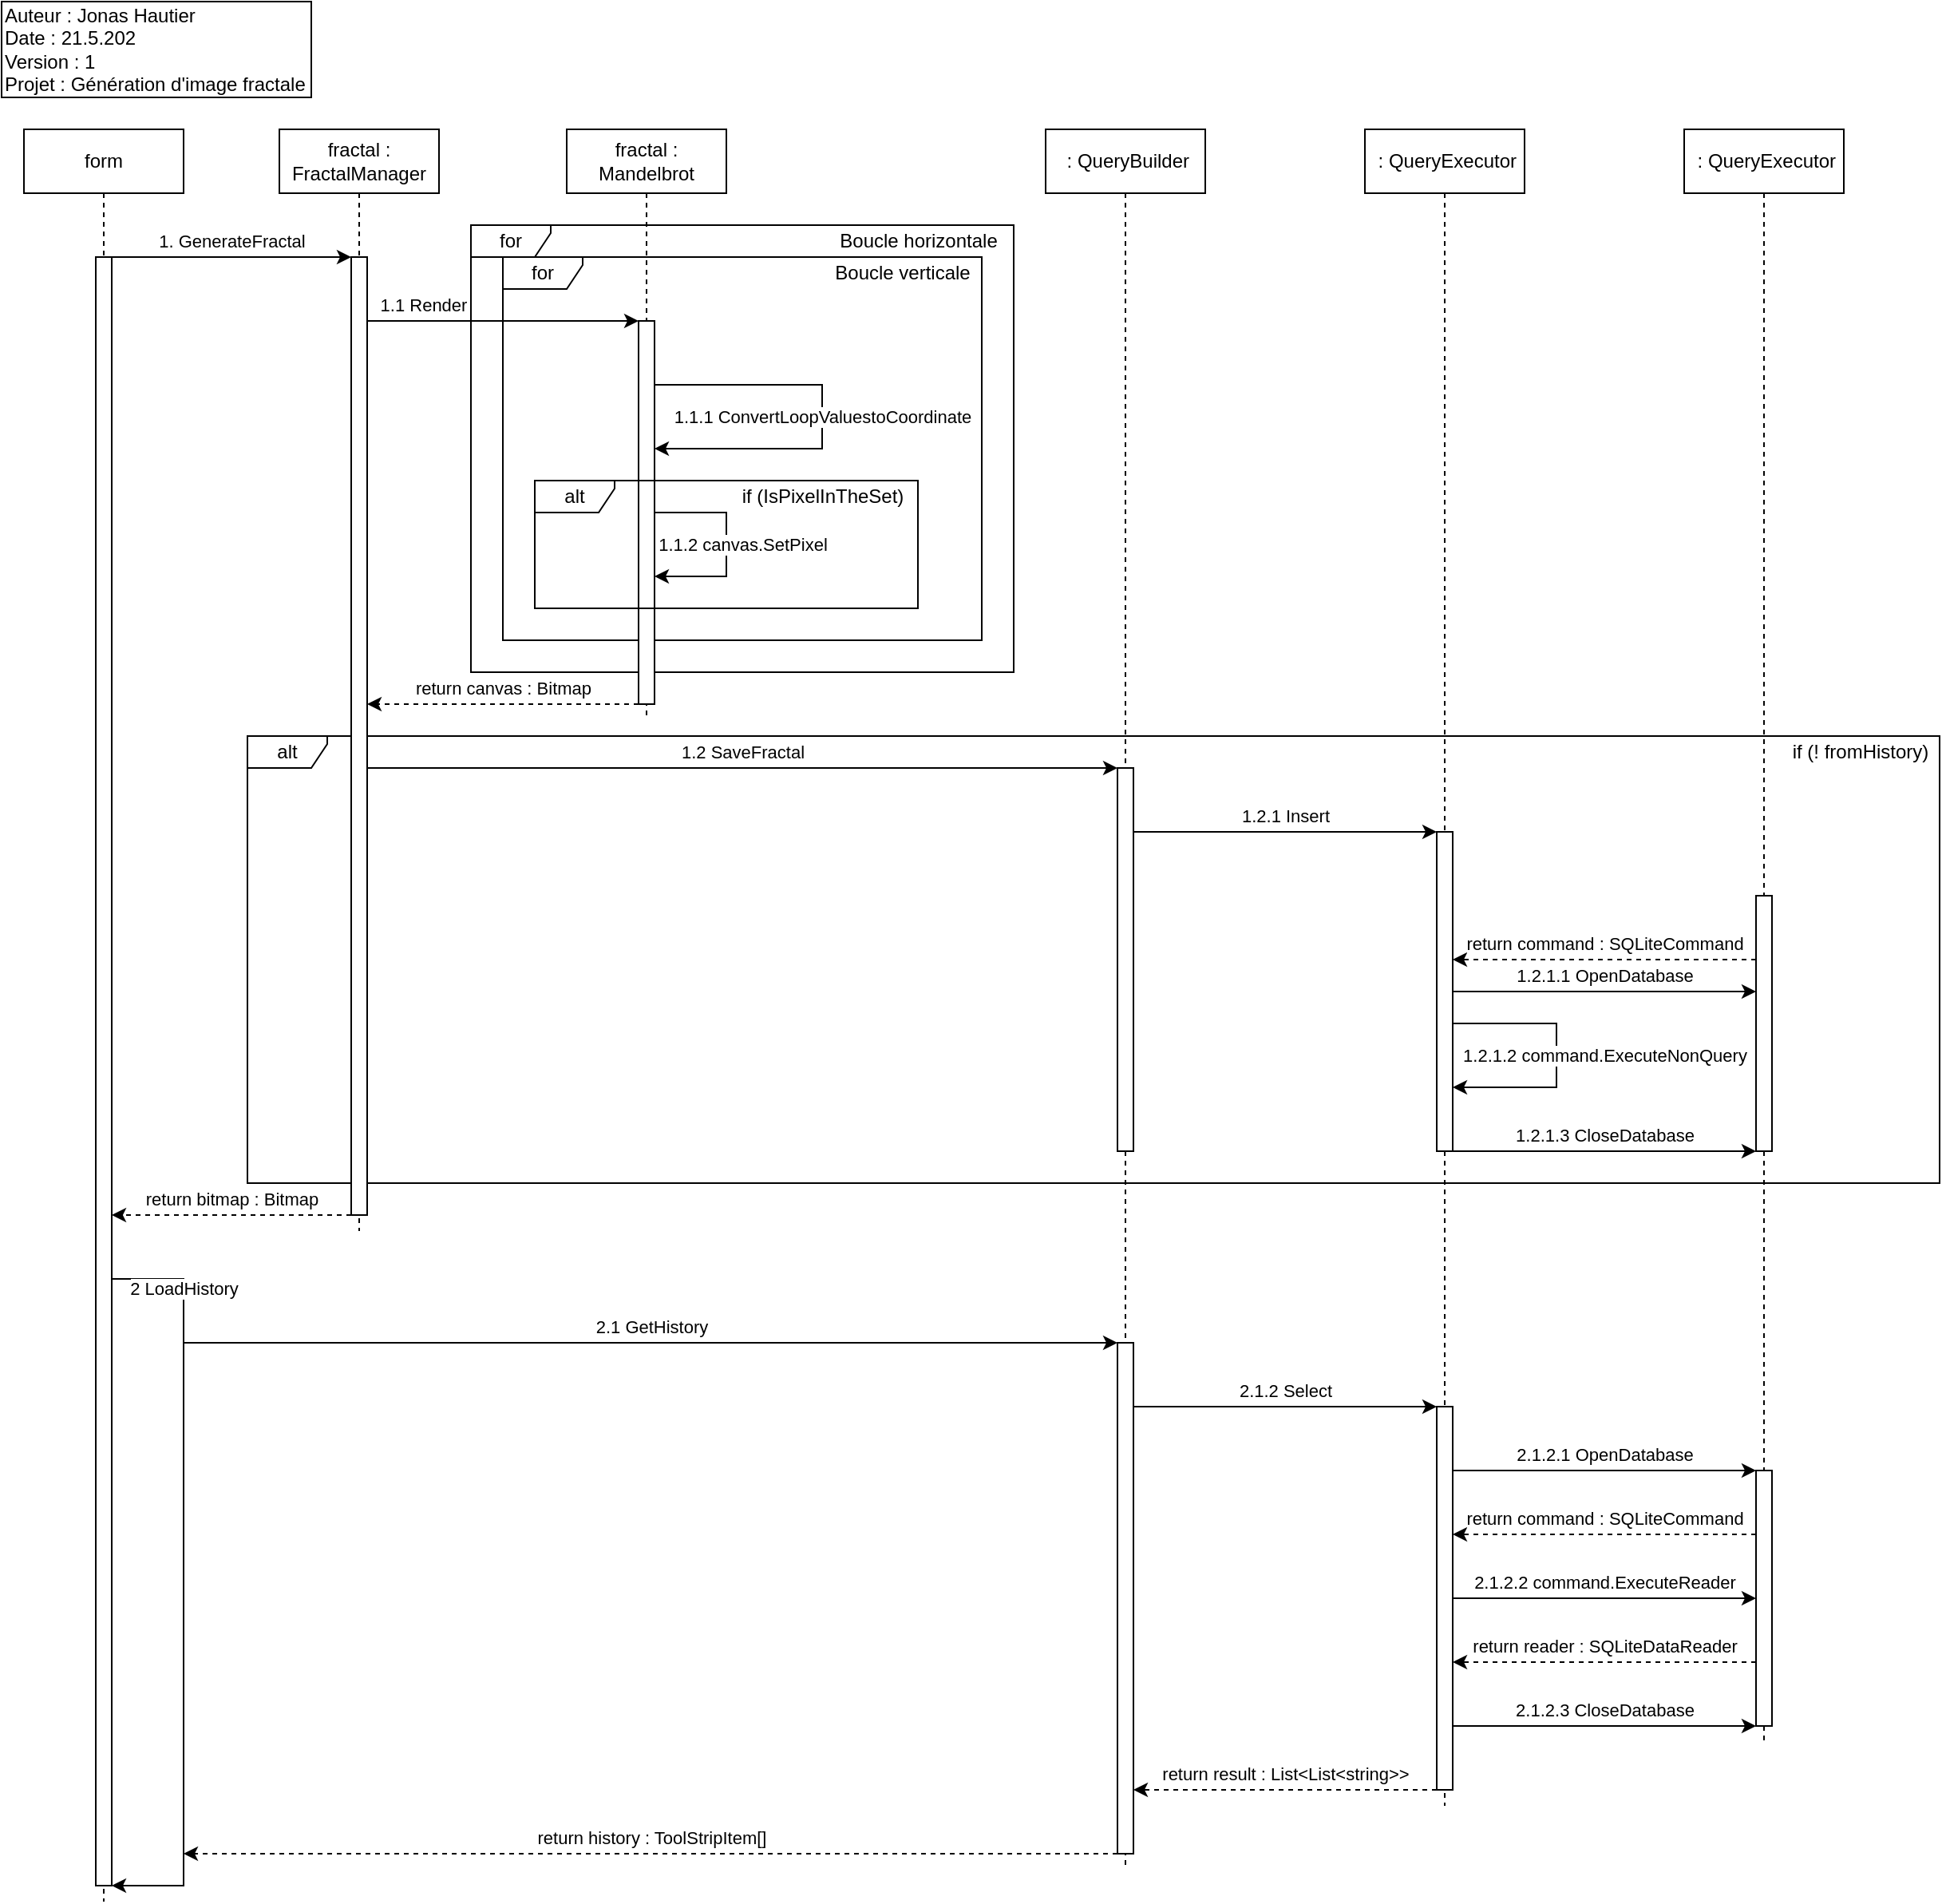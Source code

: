 <mxfile version="14.6.13" type="device"><diagram id="apOEYxo_4-IaqjcWSSEV" name="Page-1"><mxGraphModel dx="3076" dy="735" grid="1" gridSize="10" guides="1" tooltips="1" connect="1" arrows="1" fold="1" page="1" pageScale="1" pageWidth="827" pageHeight="1169" math="0" shadow="0"><root><mxCell id="0"/><mxCell id="1" parent="0"/><mxCell id="gm4XzjMaIO6egeVYfLDJ-7" value="for" style="shape=umlFrame;whiteSpace=wrap;html=1;width=50;height=20;" vertex="1" parent="1"><mxGeometry x="-1340" y="160" width="300" height="240" as="geometry"/></mxCell><mxCell id="gm4XzjMaIO6egeVYfLDJ-6" value="for" style="shape=umlFrame;whiteSpace=wrap;html=1;width=50;height=20;" vertex="1" parent="1"><mxGeometry x="-1360" y="140" width="340" height="280" as="geometry"/></mxCell><mxCell id="gm4XzjMaIO6egeVYfLDJ-23" value="" style="group" vertex="1" connectable="0" parent="1"><mxGeometry x="-1500" y="460" width="1060" height="280" as="geometry"/></mxCell><mxCell id="gm4XzjMaIO6egeVYfLDJ-24" value="alt" style="shape=umlFrame;whiteSpace=wrap;html=1;width=50;height=20;" vertex="1" parent="gm4XzjMaIO6egeVYfLDJ-23"><mxGeometry width="1060.0" height="280" as="geometry"/></mxCell><mxCell id="gm4XzjMaIO6egeVYfLDJ-25" value="if (! fromHistory)" style="text;html=1;align=center;verticalAlign=middle;resizable=0;points=[];autosize=1;strokeColor=none;" vertex="1" parent="gm4XzjMaIO6egeVYfLDJ-23"><mxGeometry x="960.0" width="100" height="20" as="geometry"/></mxCell><mxCell id="OIjfXwDy15ERv5YybWed-37" value="fractal : Mandelbrot" style="shape=umlLifeline;perimeter=lifelinePerimeter;whiteSpace=wrap;html=1;container=1;collapsible=0;recursiveResize=0;outlineConnect=0;" parent="1" vertex="1"><mxGeometry x="-1300" y="80" width="100" height="370" as="geometry"/></mxCell><mxCell id="OIjfXwDy15ERv5YybWed-38" value="" style="html=1;points=[];perimeter=orthogonalPerimeter;" parent="OIjfXwDy15ERv5YybWed-37" vertex="1"><mxGeometry x="45" y="120" width="10" height="240" as="geometry"/></mxCell><mxCell id="gm4XzjMaIO6egeVYfLDJ-13" value="&lt;div&gt;1.1.1 ConvertLoopValuestoCoordinate&lt;/div&gt;" style="edgeStyle=orthogonalEdgeStyle;rounded=0;orthogonalLoop=1;jettySize=auto;html=1;" edge="1" parent="OIjfXwDy15ERv5YybWed-37" source="OIjfXwDy15ERv5YybWed-38" target="OIjfXwDy15ERv5YybWed-38"><mxGeometry relative="1" as="geometry"><mxPoint x="55" y="170" as="targetPoint"/><Array as="points"><mxPoint x="160" y="160"/><mxPoint x="160" y="200"/></Array><mxPoint as="offset"/><mxPoint x="-105" y="170" as="sourcePoint"/></mxGeometry></mxCell><mxCell id="gm4XzjMaIO6egeVYfLDJ-15" value="&lt;div&gt;1.1.2 canvas.SetPixel&lt;/div&gt;" style="edgeStyle=orthogonalEdgeStyle;rounded=0;orthogonalLoop=1;jettySize=auto;html=1;" edge="1" parent="OIjfXwDy15ERv5YybWed-37" source="OIjfXwDy15ERv5YybWed-38" target="OIjfXwDy15ERv5YybWed-38"><mxGeometry y="10" relative="1" as="geometry"><mxPoint x="65" y="210" as="targetPoint"/><Array as="points"><mxPoint x="100" y="240"/><mxPoint x="100" y="280"/></Array><mxPoint as="offset"/><mxPoint x="65" y="170" as="sourcePoint"/></mxGeometry></mxCell><mxCell id="w7oeeo8M5ZjjfpGjlis5-25" value="&lt;div&gt;Auteur : Jonas Hautier&lt;/div&gt;&lt;div&gt;Date : 04.5.202&lt;/div&gt;&lt;div&gt;Version : 1&lt;/div&gt;&lt;div&gt;Projet :&amp;nbsp;Génération d'image fractale&lt;br&gt;&lt;/div&gt;" style="rounded=0;whiteSpace=wrap;html=1;align=left;" parent="1" vertex="1"><mxGeometry x="-1654" width="194" height="60" as="geometry"/></mxCell><mxCell id="w7oeeo8M5ZjjfpGjlis5-35" value="&lt;div&gt;Auteur : Jonas Hautier&lt;/div&gt;&lt;div&gt;Date : 21.5.202&lt;/div&gt;&lt;div&gt;Version : 1&lt;br&gt;&lt;/div&gt;&lt;div&gt;Projet :&amp;nbsp;Génération d'image fractale&lt;br&gt;&lt;/div&gt;" style="rounded=0;whiteSpace=wrap;html=1;align=left;" parent="1" vertex="1"><mxGeometry x="-1654" width="194" height="60" as="geometry"/></mxCell><mxCell id="OIjfXwDy15ERv5YybWed-27" value="form" style="shape=umlLifeline;perimeter=lifelinePerimeter;whiteSpace=wrap;html=1;container=1;collapsible=0;recursiveResize=0;outlineConnect=0;" parent="1" vertex="1"><mxGeometry x="-1640" y="80" width="100" height="1110" as="geometry"/></mxCell><mxCell id="OIjfXwDy15ERv5YybWed-28" value="" style="html=1;points=[];perimeter=orthogonalPerimeter;" parent="OIjfXwDy15ERv5YybWed-27" vertex="1"><mxGeometry x="45" y="80" width="10" height="1020" as="geometry"/></mxCell><mxCell id="gm4XzjMaIO6egeVYfLDJ-40" value="2 LoadHistory" style="edgeStyle=orthogonalEdgeStyle;rounded=0;orthogonalLoop=1;jettySize=auto;html=1;" edge="1" parent="OIjfXwDy15ERv5YybWed-27" source="OIjfXwDy15ERv5YybWed-28" target="OIjfXwDy15ERv5YybWed-28"><mxGeometry x="-0.743" y="-10" relative="1" as="geometry"><mxPoint x="865" y="610" as="targetPoint"/><Array as="points"><mxPoint x="100" y="720"/><mxPoint x="100" y="1100"/></Array><mxPoint x="10" y="-10" as="offset"/><mxPoint x="865" y="570" as="sourcePoint"/></mxGeometry></mxCell><mxCell id="OIjfXwDy15ERv5YybWed-29" value="fractal : FractalManager" style="shape=umlLifeline;perimeter=lifelinePerimeter;whiteSpace=wrap;html=1;container=1;collapsible=0;recursiveResize=0;outlineConnect=0;" parent="1" vertex="1"><mxGeometry x="-1480" y="80" width="100" height="690" as="geometry"/></mxCell><mxCell id="OIjfXwDy15ERv5YybWed-30" value="" style="html=1;points=[];perimeter=orthogonalPerimeter;" parent="OIjfXwDy15ERv5YybWed-29" vertex="1"><mxGeometry x="45" y="80" width="10" height="600" as="geometry"/></mxCell><mxCell id="OIjfXwDy15ERv5YybWed-32" value="1. GenerateFractal" style="edgeStyle=orthogonalEdgeStyle;rounded=0;orthogonalLoop=1;jettySize=auto;html=1;" parent="1" source="OIjfXwDy15ERv5YybWed-28" target="OIjfXwDy15ERv5YybWed-30" edge="1"><mxGeometry y="10" relative="1" as="geometry"><mxPoint x="-1494" y="160" as="targetPoint"/><Array as="points"><mxPoint x="-1564" y="160"/><mxPoint x="-1564" y="160"/></Array><mxPoint as="offset"/></mxGeometry></mxCell><mxCell id="gm4XzjMaIO6egeVYfLDJ-3" value="1.1 Render" style="edgeStyle=orthogonalEdgeStyle;rounded=0;orthogonalLoop=1;jettySize=auto;html=1;" edge="1" parent="1" source="OIjfXwDy15ERv5YybWed-30" target="OIjfXwDy15ERv5YybWed-38"><mxGeometry x="-0.588" y="10" relative="1" as="geometry"><mxPoint x="-1504" y="170.034" as="targetPoint"/><Array as="points"><mxPoint x="-1290" y="200"/><mxPoint x="-1290" y="200"/></Array><mxPoint as="offset"/><mxPoint x="-1434" y="240" as="sourcePoint"/></mxGeometry></mxCell><mxCell id="gm4XzjMaIO6egeVYfLDJ-8" value="Boucle horizontale" style="text;html=1;align=center;verticalAlign=middle;resizable=0;points=[];autosize=1;strokeColor=none;" vertex="1" parent="1"><mxGeometry x="-1140" y="140" width="120" height="20" as="geometry"/></mxCell><mxCell id="gm4XzjMaIO6egeVYfLDJ-9" value="Boucle verticale" style="text;html=1;align=center;verticalAlign=middle;resizable=0;points=[];autosize=1;strokeColor=none;" vertex="1" parent="1"><mxGeometry x="-1140.003" y="160" width="100" height="20" as="geometry"/></mxCell><mxCell id="gm4XzjMaIO6egeVYfLDJ-21" value="return canvas : Bitmap" style="edgeStyle=orthogonalEdgeStyle;rounded=0;orthogonalLoop=1;jettySize=auto;html=1;dashed=1;" edge="1" parent="1" source="OIjfXwDy15ERv5YybWed-38" target="OIjfXwDy15ERv5YybWed-30"><mxGeometry y="-10" relative="1" as="geometry"><mxPoint x="-1425" y="170" as="targetPoint"/><Array as="points"><mxPoint x="-1340" y="440"/><mxPoint x="-1340" y="440"/></Array><mxPoint as="offset"/><mxPoint x="-1350" y="510" as="sourcePoint"/></mxGeometry></mxCell><mxCell id="gm4XzjMaIO6egeVYfLDJ-22" value="return bitmap : Bitmap" style="edgeStyle=orthogonalEdgeStyle;rounded=0;orthogonalLoop=1;jettySize=auto;html=1;dashed=1;" edge="1" parent="1" source="OIjfXwDy15ERv5YybWed-30" target="OIjfXwDy15ERv5YybWed-28"><mxGeometry y="-10" relative="1" as="geometry"><mxPoint x="-1415" y="450" as="targetPoint"/><Array as="points"><mxPoint x="-1510" y="760"/><mxPoint x="-1510" y="760"/></Array><mxPoint as="offset"/><mxPoint x="-1245" y="450" as="sourcePoint"/></mxGeometry></mxCell><mxCell id="gm4XzjMaIO6egeVYfLDJ-26" value="&amp;nbsp;: QueryBuilder" style="shape=umlLifeline;perimeter=lifelinePerimeter;whiteSpace=wrap;html=1;container=1;collapsible=0;recursiveResize=0;outlineConnect=0;" vertex="1" parent="1"><mxGeometry x="-1000" y="80" width="100" height="1090" as="geometry"/></mxCell><mxCell id="gm4XzjMaIO6egeVYfLDJ-27" value="" style="html=1;points=[];perimeter=orthogonalPerimeter;" vertex="1" parent="gm4XzjMaIO6egeVYfLDJ-26"><mxGeometry x="45" y="400" width="10" height="240" as="geometry"/></mxCell><mxCell id="gm4XzjMaIO6egeVYfLDJ-30" value="1.2 SaveFractal" style="edgeStyle=orthogonalEdgeStyle;rounded=0;orthogonalLoop=1;jettySize=auto;html=1;" edge="1" parent="1" source="OIjfXwDy15ERv5YybWed-30" target="gm4XzjMaIO6egeVYfLDJ-27"><mxGeometry y="10" relative="1" as="geometry"><mxPoint x="-1425" y="170" as="targetPoint"/><Array as="points"><mxPoint x="-1070" y="480"/><mxPoint x="-1070" y="480"/></Array><mxPoint as="offset"/><mxPoint x="-1575" y="170" as="sourcePoint"/></mxGeometry></mxCell><mxCell id="gm4XzjMaIO6egeVYfLDJ-31" value="&amp;nbsp;: QueryExecutor" style="shape=umlLifeline;perimeter=lifelinePerimeter;whiteSpace=wrap;html=1;container=1;collapsible=0;recursiveResize=0;outlineConnect=0;" vertex="1" parent="1"><mxGeometry x="-800" y="80" width="100" height="1050" as="geometry"/></mxCell><mxCell id="gm4XzjMaIO6egeVYfLDJ-32" value="" style="html=1;points=[];perimeter=orthogonalPerimeter;" vertex="1" parent="gm4XzjMaIO6egeVYfLDJ-31"><mxGeometry x="45" y="440" width="10" height="200" as="geometry"/></mxCell><mxCell id="gm4XzjMaIO6egeVYfLDJ-38" value="1.2.1.2 command.ExecuteNonQuery" style="edgeStyle=orthogonalEdgeStyle;rounded=0;orthogonalLoop=1;jettySize=auto;html=1;" edge="1" parent="gm4XzjMaIO6egeVYfLDJ-31" source="gm4XzjMaIO6egeVYfLDJ-32" target="gm4XzjMaIO6egeVYfLDJ-32"><mxGeometry y="30" relative="1" as="geometry"><mxPoint x="55" y="450" as="targetPoint"/><Array as="points"><mxPoint x="120" y="560"/><mxPoint x="120" y="600"/></Array><mxPoint as="offset"/><mxPoint x="-95" y="450" as="sourcePoint"/></mxGeometry></mxCell><mxCell id="gm4XzjMaIO6egeVYfLDJ-33" value="1.2.1 Insert" style="edgeStyle=orthogonalEdgeStyle;rounded=0;orthogonalLoop=1;jettySize=auto;html=1;" edge="1" parent="1" source="gm4XzjMaIO6egeVYfLDJ-27" target="gm4XzjMaIO6egeVYfLDJ-32"><mxGeometry y="10" relative="1" as="geometry"><mxPoint x="-945" y="490" as="targetPoint"/><Array as="points"><mxPoint x="-830" y="520"/><mxPoint x="-830" y="520"/></Array><mxPoint as="offset"/><mxPoint x="-890" y="380" as="sourcePoint"/></mxGeometry></mxCell><mxCell id="gm4XzjMaIO6egeVYfLDJ-20" value="" style="group" vertex="1" connectable="0" parent="1"><mxGeometry x="-1320" y="300" width="240" height="80" as="geometry"/></mxCell><mxCell id="gm4XzjMaIO6egeVYfLDJ-17" value="alt" style="shape=umlFrame;whiteSpace=wrap;html=1;width=50;height=20;" vertex="1" parent="gm4XzjMaIO6egeVYfLDJ-20"><mxGeometry width="240.0" height="80" as="geometry"/></mxCell><mxCell id="gm4XzjMaIO6egeVYfLDJ-19" value="if (IsPixelInTheSet)" style="text;html=1;align=center;verticalAlign=middle;resizable=0;points=[];autosize=1;strokeColor=none;" vertex="1" parent="gm4XzjMaIO6egeVYfLDJ-20"><mxGeometry x="120.004" width="120" height="20" as="geometry"/></mxCell><mxCell id="gm4XzjMaIO6egeVYfLDJ-34" value="&amp;nbsp;: QueryExecutor" style="shape=umlLifeline;perimeter=lifelinePerimeter;whiteSpace=wrap;html=1;container=1;collapsible=0;recursiveResize=0;outlineConnect=0;" vertex="1" parent="1"><mxGeometry x="-600" y="80" width="100" height="1010" as="geometry"/></mxCell><mxCell id="gm4XzjMaIO6egeVYfLDJ-35" value="" style="html=1;points=[];perimeter=orthogonalPerimeter;" vertex="1" parent="gm4XzjMaIO6egeVYfLDJ-34"><mxGeometry x="45" y="480" width="10" height="160" as="geometry"/></mxCell><mxCell id="gm4XzjMaIO6egeVYfLDJ-36" value="1.2.1.1 OpenDatabase" style="edgeStyle=orthogonalEdgeStyle;rounded=0;orthogonalLoop=1;jettySize=auto;html=1;" edge="1" parent="1" source="gm4XzjMaIO6egeVYfLDJ-32" target="gm4XzjMaIO6egeVYfLDJ-35"><mxGeometry y="10" relative="1" as="geometry"><mxPoint x="-630" y="600" as="targetPoint"/><Array as="points"><mxPoint x="-750" y="560"/><mxPoint x="-750" y="560"/></Array><mxPoint as="offset"/><mxPoint x="-935" y="530" as="sourcePoint"/></mxGeometry></mxCell><mxCell id="gm4XzjMaIO6egeVYfLDJ-37" value="return command : SQLiteCommand" style="edgeStyle=orthogonalEdgeStyle;rounded=0;orthogonalLoop=1;jettySize=auto;html=1;dashed=1;" edge="1" parent="1" source="gm4XzjMaIO6egeVYfLDJ-35" target="gm4XzjMaIO6egeVYfLDJ-32"><mxGeometry y="-10" relative="1" as="geometry"><mxPoint x="-1415" y="450" as="targetPoint"/><Array as="points"><mxPoint x="-690" y="600"/><mxPoint x="-690" y="600"/></Array><mxPoint as="offset"/><mxPoint x="-1245" y="450" as="sourcePoint"/></mxGeometry></mxCell><mxCell id="gm4XzjMaIO6egeVYfLDJ-39" value="1.2.1.3 CloseDatabase" style="edgeStyle=orthogonalEdgeStyle;rounded=0;orthogonalLoop=1;jettySize=auto;html=1;" edge="1" parent="1" source="gm4XzjMaIO6egeVYfLDJ-32" target="gm4XzjMaIO6egeVYfLDJ-35"><mxGeometry y="10" relative="1" as="geometry"><mxPoint x="-585" y="570" as="targetPoint"/><Array as="points"><mxPoint x="-630" y="720"/><mxPoint x="-630" y="720"/></Array><mxPoint as="offset"/><mxPoint x="-775" y="570" as="sourcePoint"/></mxGeometry></mxCell><mxCell id="gm4XzjMaIO6egeVYfLDJ-41" value="" style="html=1;points=[];perimeter=orthogonalPerimeter;" vertex="1" parent="1"><mxGeometry x="-955" y="840" width="10" height="320" as="geometry"/></mxCell><mxCell id="gm4XzjMaIO6egeVYfLDJ-42" value="2.1 GetHistory" style="edgeStyle=orthogonalEdgeStyle;rounded=0;orthogonalLoop=1;jettySize=auto;html=1;" edge="1" parent="1" target="gm4XzjMaIO6egeVYfLDJ-41"><mxGeometry y="10" relative="1" as="geometry"><mxPoint x="-945" y="490.059" as="targetPoint"/><Array as="points"><mxPoint x="-1220" y="840"/><mxPoint x="-1220" y="840"/></Array><mxPoint as="offset"/><mxPoint x="-1540" y="840" as="sourcePoint"/></mxGeometry></mxCell><mxCell id="gm4XzjMaIO6egeVYfLDJ-44" value="return history : ToolStripItem[]" style="edgeStyle=orthogonalEdgeStyle;rounded=0;orthogonalLoop=1;jettySize=auto;html=1;dashed=1;" edge="1" parent="1" source="gm4XzjMaIO6egeVYfLDJ-41"><mxGeometry y="-10" relative="1" as="geometry"><mxPoint x="-1540" y="1160" as="targetPoint"/><Array as="points"><mxPoint x="-1540" y="1160"/></Array><mxPoint as="offset"/><mxPoint x="-1425" y="770" as="sourcePoint"/></mxGeometry></mxCell><mxCell id="gm4XzjMaIO6egeVYfLDJ-45" value="" style="html=1;points=[];perimeter=orthogonalPerimeter;" vertex="1" parent="1"><mxGeometry x="-755" y="880" width="10" height="240" as="geometry"/></mxCell><mxCell id="gm4XzjMaIO6egeVYfLDJ-46" value="2.1.2 Select" style="edgeStyle=orthogonalEdgeStyle;rounded=0;orthogonalLoop=1;jettySize=auto;html=1;" edge="1" parent="1" source="gm4XzjMaIO6egeVYfLDJ-41" target="gm4XzjMaIO6egeVYfLDJ-45"><mxGeometry y="10" relative="1" as="geometry"><mxPoint x="-785" y="530.059" as="targetPoint"/><Array as="points"><mxPoint x="-870" y="880"/><mxPoint x="-870" y="880"/></Array><mxPoint as="offset"/><mxPoint x="-935" y="530.059" as="sourcePoint"/></mxGeometry></mxCell><mxCell id="gm4XzjMaIO6egeVYfLDJ-47" value="" style="html=1;points=[];perimeter=orthogonalPerimeter;" vertex="1" parent="1"><mxGeometry x="-555" y="920" width="10" height="160" as="geometry"/></mxCell><mxCell id="gm4XzjMaIO6egeVYfLDJ-48" value="2.1.2.1 OpenDatabase" style="edgeStyle=orthogonalEdgeStyle;rounded=0;orthogonalLoop=1;jettySize=auto;html=1;" edge="1" parent="1" source="gm4XzjMaIO6egeVYfLDJ-45" target="gm4XzjMaIO6egeVYfLDJ-47"><mxGeometry y="10" relative="1" as="geometry"><mxPoint x="-585" y="570" as="targetPoint"/><Array as="points"><mxPoint x="-670" y="920"/><mxPoint x="-670" y="920"/></Array><mxPoint as="offset"/><mxPoint x="-775" y="570" as="sourcePoint"/></mxGeometry></mxCell><mxCell id="gm4XzjMaIO6egeVYfLDJ-49" value="return command : SQLiteCommand" style="edgeStyle=orthogonalEdgeStyle;rounded=0;orthogonalLoop=1;jettySize=auto;html=1;dashed=1;" edge="1" parent="1" source="gm4XzjMaIO6egeVYfLDJ-47" target="gm4XzjMaIO6egeVYfLDJ-45"><mxGeometry y="-10" relative="1" as="geometry"><mxPoint x="-785" y="959.5" as="targetPoint"/><Array as="points"><mxPoint x="-630" y="960"/><mxPoint x="-630" y="960"/></Array><mxPoint as="offset"/><mxPoint x="-595" y="959.5" as="sourcePoint"/></mxGeometry></mxCell><mxCell id="gm4XzjMaIO6egeVYfLDJ-50" value="2.1.2.2 command.ExecuteReader" style="edgeStyle=orthogonalEdgeStyle;rounded=0;orthogonalLoop=1;jettySize=auto;html=1;" edge="1" parent="1" source="gm4XzjMaIO6egeVYfLDJ-45" target="gm4XzjMaIO6egeVYfLDJ-47"><mxGeometry y="10" relative="1" as="geometry"><mxPoint x="-585" y="930" as="targetPoint"/><Array as="points"><mxPoint x="-730" y="1000"/><mxPoint x="-730" y="1000"/></Array><mxPoint as="offset"/><mxPoint x="-775" y="930" as="sourcePoint"/></mxGeometry></mxCell><mxCell id="gm4XzjMaIO6egeVYfLDJ-51" value="return reader : SQLiteDataReader" style="edgeStyle=orthogonalEdgeStyle;rounded=0;orthogonalLoop=1;jettySize=auto;html=1;dashed=1;" edge="1" parent="1" source="gm4XzjMaIO6egeVYfLDJ-47" target="gm4XzjMaIO6egeVYfLDJ-45"><mxGeometry y="-10" relative="1" as="geometry"><mxPoint x="-775" y="970" as="targetPoint"/><Array as="points"><mxPoint x="-640" y="1040"/><mxPoint x="-640" y="1040"/></Array><mxPoint as="offset"/><mxPoint x="-585" y="970" as="sourcePoint"/></mxGeometry></mxCell><mxCell id="gm4XzjMaIO6egeVYfLDJ-52" value="2.1.2.3 CloseDatabase" style="edgeStyle=orthogonalEdgeStyle;rounded=0;orthogonalLoop=1;jettySize=auto;html=1;" edge="1" parent="1" source="gm4XzjMaIO6egeVYfLDJ-45" target="gm4XzjMaIO6egeVYfLDJ-47"><mxGeometry y="10" relative="1" as="geometry"><mxPoint x="-585" y="730" as="targetPoint"/><Array as="points"><mxPoint x="-690" y="1080"/><mxPoint x="-690" y="1080"/></Array><mxPoint as="offset"/><mxPoint x="-775" y="730" as="sourcePoint"/></mxGeometry></mxCell><mxCell id="gm4XzjMaIO6egeVYfLDJ-54" value="return result : List&amp;lt;List&amp;lt;string&amp;gt;&amp;gt;" style="edgeStyle=orthogonalEdgeStyle;rounded=0;orthogonalLoop=1;jettySize=auto;html=1;dashed=1;" edge="1" parent="1" source="gm4XzjMaIO6egeVYfLDJ-45" target="gm4XzjMaIO6egeVYfLDJ-41"><mxGeometry y="-10" relative="1" as="geometry"><mxPoint x="-775" y="1050" as="targetPoint"/><Array as="points"><mxPoint x="-830" y="1120"/><mxPoint x="-830" y="1120"/></Array><mxPoint as="offset"/><mxPoint x="-585" y="1050" as="sourcePoint"/></mxGeometry></mxCell></root></mxGraphModel></diagram></mxfile>